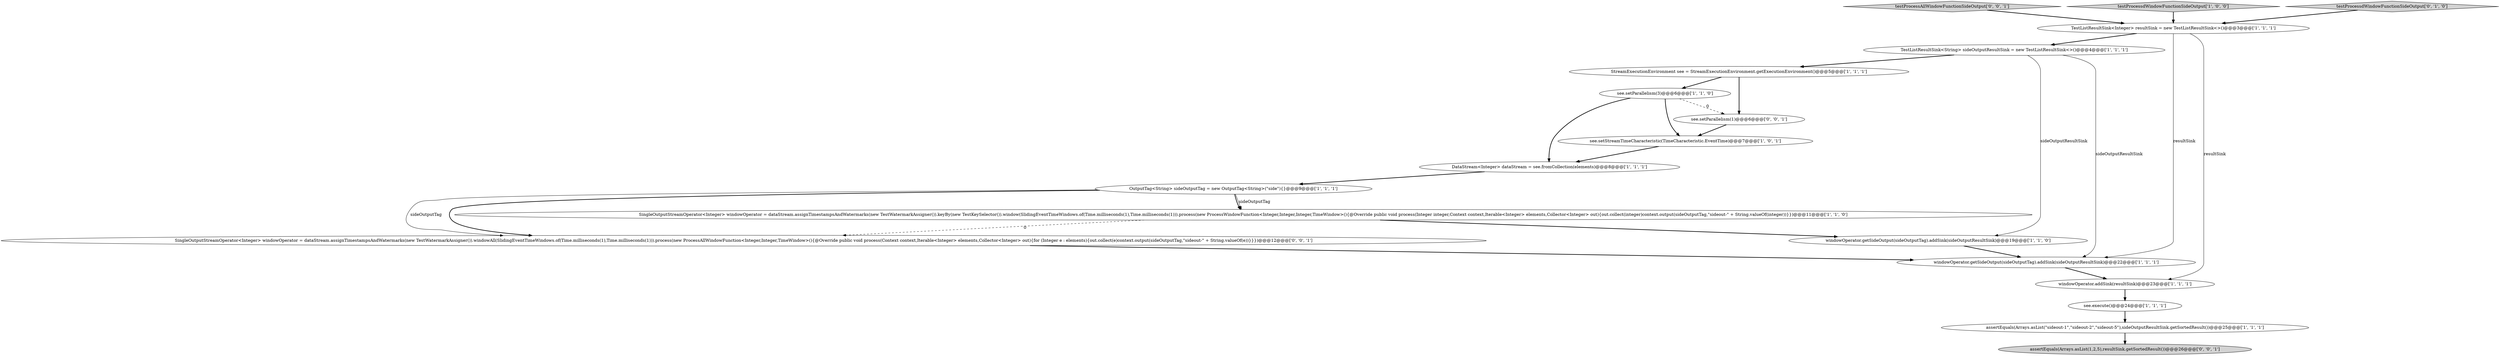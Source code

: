 digraph {
15 [style = filled, label = "assertEquals(Arrays.asList(1,2,5),resultSink.getSortedResult())@@@26@@@['0', '0', '1']", fillcolor = lightgray, shape = ellipse image = "AAA0AAABBB3BBB"];
16 [style = filled, label = "testProcessAllWindowFunctionSideOutput['0', '0', '1']", fillcolor = lightgray, shape = diamond image = "AAA0AAABBB3BBB"];
11 [style = filled, label = "see.setParallelism(3)@@@6@@@['1', '1', '0']", fillcolor = white, shape = ellipse image = "AAA0AAABBB1BBB"];
17 [style = filled, label = "SingleOutputStreamOperator<Integer> windowOperator = dataStream.assignTimestampsAndWatermarks(new TestWatermarkAssigner()).windowAll(SlidingEventTimeWindows.of(Time.milliseconds(1),Time.milliseconds(1))).process(new ProcessAllWindowFunction<Integer,Integer,TimeWindow>(){@Override public void process(Context context,Iterable<Integer> elements,Collector<Integer> out){for (Integer e : elements){out.collect(e)context.output(sideOutputTag,\"sideout-\" + String.valueOf(e))}}})@@@12@@@['0', '0', '1']", fillcolor = white, shape = ellipse image = "AAA0AAABBB3BBB"];
1 [style = filled, label = "OutputTag<String> sideOutputTag = new OutputTag<String>(\"side\"){}@@@9@@@['1', '1', '1']", fillcolor = white, shape = ellipse image = "AAA0AAABBB1BBB"];
9 [style = filled, label = "StreamExecutionEnvironment see = StreamExecutionEnvironment.getExecutionEnvironment()@@@5@@@['1', '1', '1']", fillcolor = white, shape = ellipse image = "AAA0AAABBB1BBB"];
4 [style = filled, label = "windowOperator.getSideOutput(sideOutputTag).addSink(sideOutputResultSink)@@@19@@@['1', '1', '0']", fillcolor = white, shape = ellipse image = "AAA0AAABBB1BBB"];
8 [style = filled, label = "testProcessdWindowFunctionSideOutput['1', '0', '0']", fillcolor = lightgray, shape = diamond image = "AAA0AAABBB1BBB"];
10 [style = filled, label = "TestListResultSink<String> sideOutputResultSink = new TestListResultSink<>()@@@4@@@['1', '1', '1']", fillcolor = white, shape = ellipse image = "AAA0AAABBB1BBB"];
13 [style = filled, label = "DataStream<Integer> dataStream = see.fromCollection(elements)@@@8@@@['1', '1', '1']", fillcolor = white, shape = ellipse image = "AAA0AAABBB1BBB"];
5 [style = filled, label = "windowOperator.getSideOutput(sideOutputTag).addSink(sideOutputResultSink)@@@22@@@['1', '1', '1']", fillcolor = white, shape = ellipse image = "AAA0AAABBB1BBB"];
2 [style = filled, label = "assertEquals(Arrays.asList(\"sideout-1\",\"sideout-2\",\"sideout-5\"),sideOutputResultSink.getSortedResult())@@@25@@@['1', '1', '1']", fillcolor = white, shape = ellipse image = "AAA0AAABBB1BBB"];
12 [style = filled, label = "SingleOutputStreamOperator<Integer> windowOperator = dataStream.assignTimestampsAndWatermarks(new TestWatermarkAssigner()).keyBy(new TestKeySelector()).window(SlidingEventTimeWindows.of(Time.milliseconds(1),Time.milliseconds(1))).process(new ProcessWindowFunction<Integer,Integer,Integer,TimeWindow>(){@Override public void process(Integer integer,Context context,Iterable<Integer> elements,Collector<Integer> out){out.collect(integer)context.output(sideOutputTag,\"sideout-\" + String.valueOf(integer))}})@@@11@@@['1', '1', '0']", fillcolor = white, shape = ellipse image = "AAA0AAABBB1BBB"];
0 [style = filled, label = "see.setStreamTimeCharacteristic(TimeCharacteristic.EventTime)@@@7@@@['1', '0', '1']", fillcolor = white, shape = ellipse image = "AAA0AAABBB1BBB"];
14 [style = filled, label = "testProcessdWindowFunctionSideOutput['0', '1', '0']", fillcolor = lightgray, shape = diamond image = "AAA0AAABBB2BBB"];
18 [style = filled, label = "see.setParallelism(1)@@@6@@@['0', '0', '1']", fillcolor = white, shape = ellipse image = "AAA0AAABBB3BBB"];
3 [style = filled, label = "TestListResultSink<Integer> resultSink = new TestListResultSink<>()@@@3@@@['1', '1', '1']", fillcolor = white, shape = ellipse image = "AAA0AAABBB1BBB"];
6 [style = filled, label = "windowOperator.addSink(resultSink)@@@23@@@['1', '1', '1']", fillcolor = white, shape = ellipse image = "AAA0AAABBB1BBB"];
7 [style = filled, label = "see.execute()@@@24@@@['1', '1', '1']", fillcolor = white, shape = ellipse image = "AAA0AAABBB1BBB"];
14->3 [style = bold, label=""];
16->3 [style = bold, label=""];
17->5 [style = bold, label=""];
1->17 [style = solid, label="sideOutputTag"];
9->11 [style = bold, label=""];
0->13 [style = bold, label=""];
3->6 [style = solid, label="resultSink"];
8->3 [style = bold, label=""];
12->17 [style = dashed, label="0"];
3->5 [style = solid, label="resultSink"];
10->4 [style = solid, label="sideOutputResultSink"];
10->5 [style = solid, label="sideOutputResultSink"];
13->1 [style = bold, label=""];
1->17 [style = bold, label=""];
3->10 [style = bold, label=""];
11->0 [style = bold, label=""];
9->18 [style = bold, label=""];
5->6 [style = bold, label=""];
12->4 [style = bold, label=""];
7->2 [style = bold, label=""];
11->18 [style = dashed, label="0"];
11->13 [style = bold, label=""];
2->15 [style = bold, label=""];
1->12 [style = bold, label=""];
10->9 [style = bold, label=""];
6->7 [style = bold, label=""];
4->5 [style = bold, label=""];
18->0 [style = bold, label=""];
1->12 [style = solid, label="sideOutputTag"];
}

